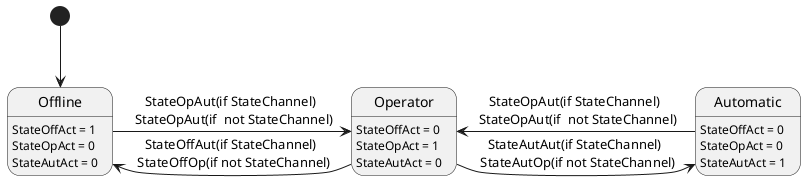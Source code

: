/*
 * MIT License
 *
 * Copyright (c) 2021 P2O-Lab <p2o-lab@mailbox.tu-dresden.de>,
 * Chair for Process Control Systems, Technische Universität Dresden
 *
 * Permission is hereby granted, free of charge, to any person obtaining a copy
 * of this software and associated documentation files (the "Software"), to deal
 * in the Software without restriction, including without limitation the rights
 * to use, copy, modify, merge, publish, distribute, sublicense, and/or sell
 * copies of the Software, and to permit persons to whom the Software is
 * furnished to do so, subject to the following conditions:
 *
 * The above copyright notice and this permission notice shall be included in all
 * copies or substantial portions of the Software.
 *
 * THE SOFTWARE IS PROVIDED "AS IS", WITHOUT WARRANTY OF ANY KIND, EXPRESS OR
 * IMPLIED, INCLUDING BUT NOT LIMITED TO THE WARRANTIES OF MERCHANTABILITY,
 * FITNESS FOR A PARTICULAR PURPOSE AND NONINFRINGEMENT. IN NO EVENT SHALL THE
 * AUTHORS OR COPYRIGHT HOLDERS BE LIABLE FOR ANY CLAIM, DAMAGES OR OTHER
 * LIABILITY, WHETHER IN AN ACTION OF CONTRACT, TORT OR OTHERWISE, ARISING FROM,
 * OUT OF OR IN CONNECTION WITH THE SOFTWARE OR THE USE OR OTHER DEALINGS IN THE
 * SOFTWARE.
 */
 
@startuml

[*] --> Offline

Offline : StateOffAct = 1
Offline : StateOpAct = 0
Offline : StateAutAct = 0

Operator : StateOffAct = 0
Operator : StateOpAct = 1
Operator : StateAutAct = 0

Automatic : StateOffAct = 0
Automatic : StateOpAct = 0
Automatic : StateAutAct = 1

Offline -> Operator : StateOpAut(if StateChannel) \n StateOpAut(if  not StateChannel)
Operator -> Offline : StateOffAut(if StateChannel) \n StateOffOp(if not StateChannel)

Operator -> Automatic : StateAutAut(if StateChannel) \n StateAutOp(if not StateChannel)
Automatic -> Operator : StateOpAut(if StateChannel) \n StateOpAut(if  not StateChannel)

@enduml
